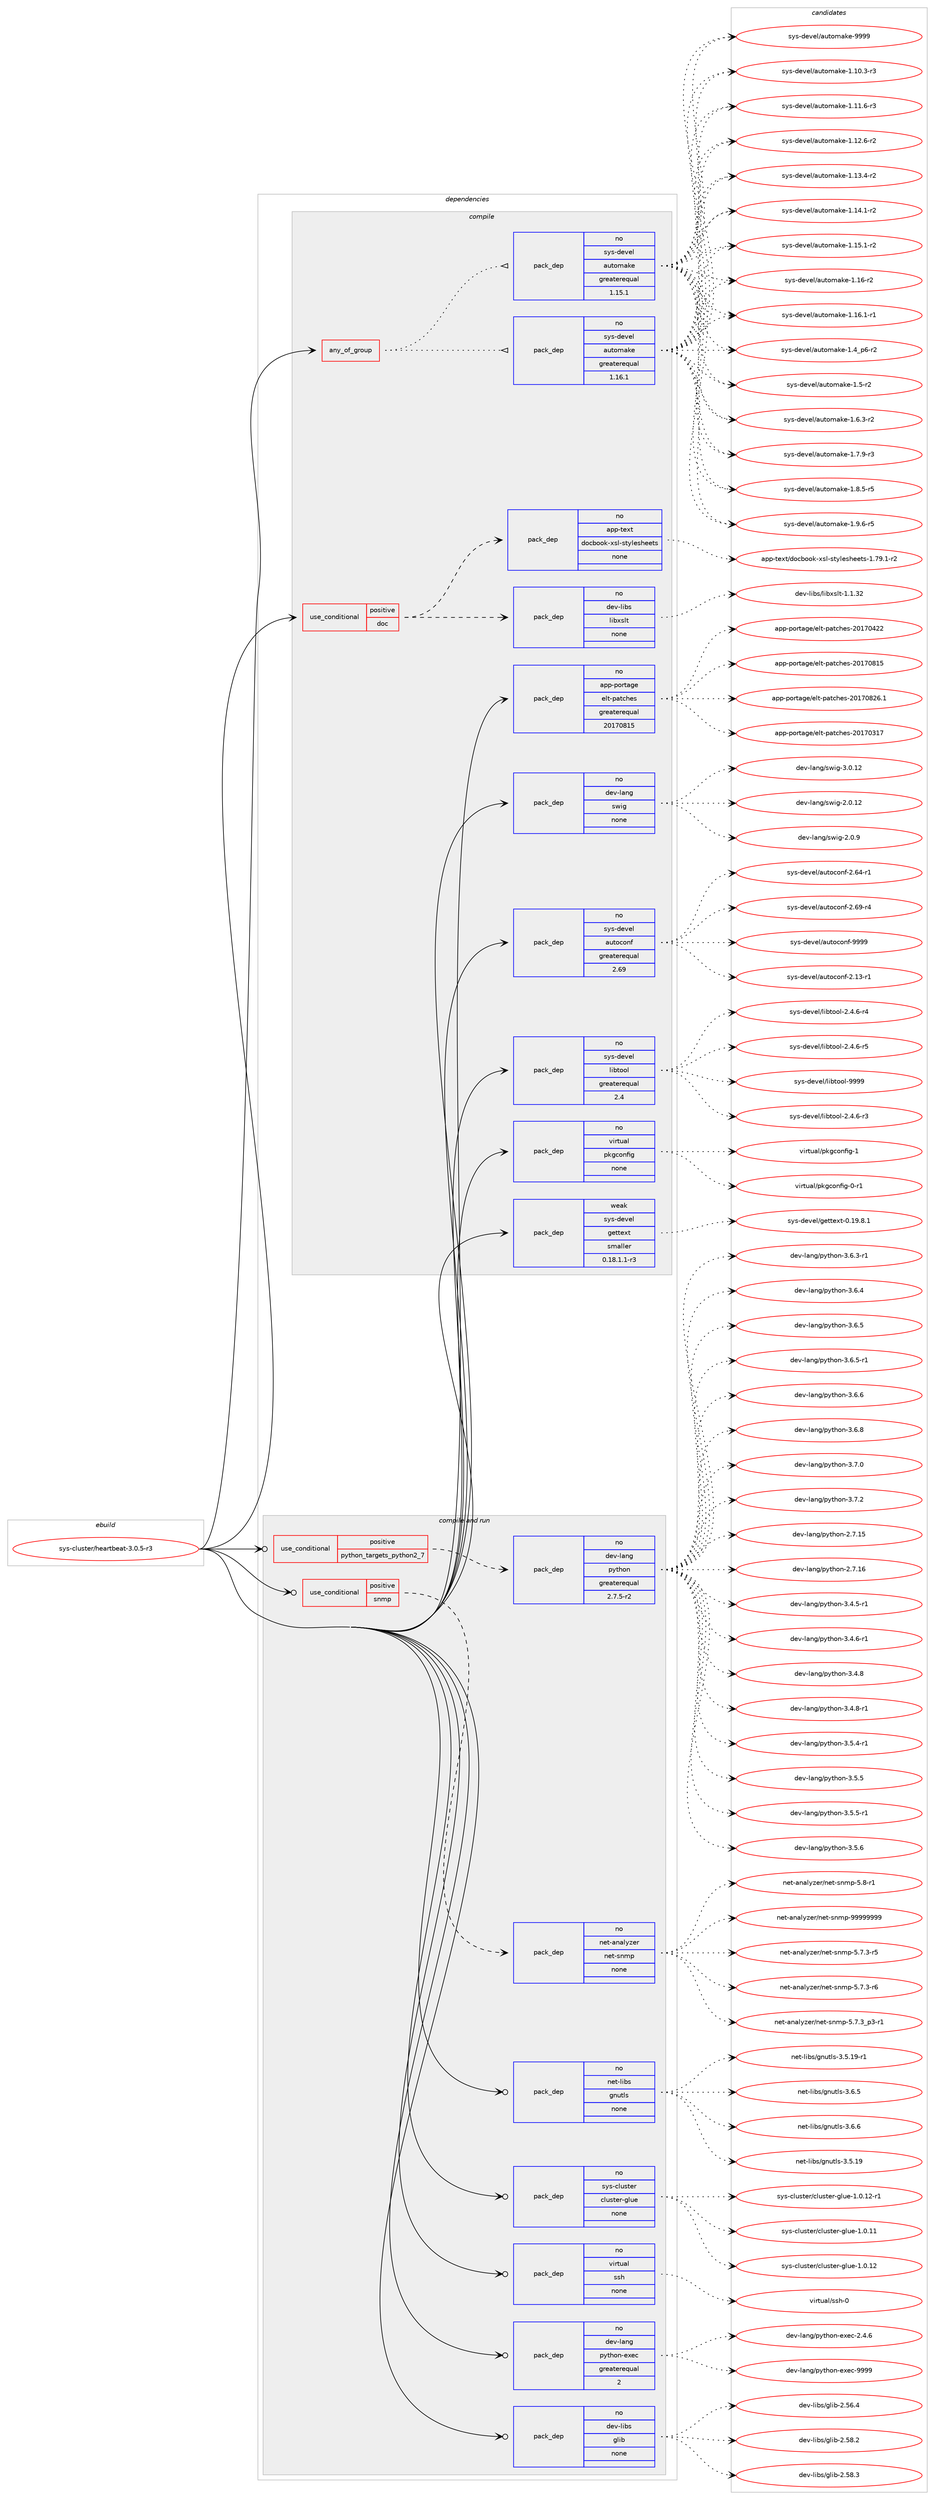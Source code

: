 digraph prolog {

# *************
# Graph options
# *************

newrank=true;
concentrate=true;
compound=true;
graph [rankdir=LR,fontname=Helvetica,fontsize=10,ranksep=1.5];#, ranksep=2.5, nodesep=0.2];
edge  [arrowhead=vee];
node  [fontname=Helvetica,fontsize=10];

# **********
# The ebuild
# **********

subgraph cluster_leftcol {
color=gray;
rank=same;
label=<<i>ebuild</i>>;
id [label="sys-cluster/heartbeat-3.0.5-r3", color=red, width=4, href="../sys-cluster/heartbeat-3.0.5-r3.svg"];
}

# ****************
# The dependencies
# ****************

subgraph cluster_midcol {
color=gray;
label=<<i>dependencies</i>>;
subgraph cluster_compile {
fillcolor="#eeeeee";
style=filled;
label=<<i>compile</i>>;
subgraph any27340 {
dependency1722269 [label=<<TABLE BORDER="0" CELLBORDER="1" CELLSPACING="0" CELLPADDING="4"><TR><TD CELLPADDING="10">any_of_group</TD></TR></TABLE>>, shape=none, color=red];subgraph pack1235342 {
dependency1722270 [label=<<TABLE BORDER="0" CELLBORDER="1" CELLSPACING="0" CELLPADDING="4" WIDTH="220"><TR><TD ROWSPAN="6" CELLPADDING="30">pack_dep</TD></TR><TR><TD WIDTH="110">no</TD></TR><TR><TD>sys-devel</TD></TR><TR><TD>automake</TD></TR><TR><TD>greaterequal</TD></TR><TR><TD>1.16.1</TD></TR></TABLE>>, shape=none, color=blue];
}
dependency1722269:e -> dependency1722270:w [weight=20,style="dotted",arrowhead="oinv"];
subgraph pack1235343 {
dependency1722271 [label=<<TABLE BORDER="0" CELLBORDER="1" CELLSPACING="0" CELLPADDING="4" WIDTH="220"><TR><TD ROWSPAN="6" CELLPADDING="30">pack_dep</TD></TR><TR><TD WIDTH="110">no</TD></TR><TR><TD>sys-devel</TD></TR><TR><TD>automake</TD></TR><TR><TD>greaterequal</TD></TR><TR><TD>1.15.1</TD></TR></TABLE>>, shape=none, color=blue];
}
dependency1722269:e -> dependency1722271:w [weight=20,style="dotted",arrowhead="oinv"];
}
id:e -> dependency1722269:w [weight=20,style="solid",arrowhead="vee"];
subgraph cond458699 {
dependency1722272 [label=<<TABLE BORDER="0" CELLBORDER="1" CELLSPACING="0" CELLPADDING="4"><TR><TD ROWSPAN="3" CELLPADDING="10">use_conditional</TD></TR><TR><TD>positive</TD></TR><TR><TD>doc</TD></TR></TABLE>>, shape=none, color=red];
subgraph pack1235344 {
dependency1722273 [label=<<TABLE BORDER="0" CELLBORDER="1" CELLSPACING="0" CELLPADDING="4" WIDTH="220"><TR><TD ROWSPAN="6" CELLPADDING="30">pack_dep</TD></TR><TR><TD WIDTH="110">no</TD></TR><TR><TD>dev-libs</TD></TR><TR><TD>libxslt</TD></TR><TR><TD>none</TD></TR><TR><TD></TD></TR></TABLE>>, shape=none, color=blue];
}
dependency1722272:e -> dependency1722273:w [weight=20,style="dashed",arrowhead="vee"];
subgraph pack1235345 {
dependency1722274 [label=<<TABLE BORDER="0" CELLBORDER="1" CELLSPACING="0" CELLPADDING="4" WIDTH="220"><TR><TD ROWSPAN="6" CELLPADDING="30">pack_dep</TD></TR><TR><TD WIDTH="110">no</TD></TR><TR><TD>app-text</TD></TR><TR><TD>docbook-xsl-stylesheets</TD></TR><TR><TD>none</TD></TR><TR><TD></TD></TR></TABLE>>, shape=none, color=blue];
}
dependency1722272:e -> dependency1722274:w [weight=20,style="dashed",arrowhead="vee"];
}
id:e -> dependency1722272:w [weight=20,style="solid",arrowhead="vee"];
subgraph pack1235346 {
dependency1722275 [label=<<TABLE BORDER="0" CELLBORDER="1" CELLSPACING="0" CELLPADDING="4" WIDTH="220"><TR><TD ROWSPAN="6" CELLPADDING="30">pack_dep</TD></TR><TR><TD WIDTH="110">no</TD></TR><TR><TD>app-portage</TD></TR><TR><TD>elt-patches</TD></TR><TR><TD>greaterequal</TD></TR><TR><TD>20170815</TD></TR></TABLE>>, shape=none, color=blue];
}
id:e -> dependency1722275:w [weight=20,style="solid",arrowhead="vee"];
subgraph pack1235347 {
dependency1722276 [label=<<TABLE BORDER="0" CELLBORDER="1" CELLSPACING="0" CELLPADDING="4" WIDTH="220"><TR><TD ROWSPAN="6" CELLPADDING="30">pack_dep</TD></TR><TR><TD WIDTH="110">no</TD></TR><TR><TD>dev-lang</TD></TR><TR><TD>swig</TD></TR><TR><TD>none</TD></TR><TR><TD></TD></TR></TABLE>>, shape=none, color=blue];
}
id:e -> dependency1722276:w [weight=20,style="solid",arrowhead="vee"];
subgraph pack1235348 {
dependency1722277 [label=<<TABLE BORDER="0" CELLBORDER="1" CELLSPACING="0" CELLPADDING="4" WIDTH="220"><TR><TD ROWSPAN="6" CELLPADDING="30">pack_dep</TD></TR><TR><TD WIDTH="110">no</TD></TR><TR><TD>sys-devel</TD></TR><TR><TD>autoconf</TD></TR><TR><TD>greaterequal</TD></TR><TR><TD>2.69</TD></TR></TABLE>>, shape=none, color=blue];
}
id:e -> dependency1722277:w [weight=20,style="solid",arrowhead="vee"];
subgraph pack1235349 {
dependency1722278 [label=<<TABLE BORDER="0" CELLBORDER="1" CELLSPACING="0" CELLPADDING="4" WIDTH="220"><TR><TD ROWSPAN="6" CELLPADDING="30">pack_dep</TD></TR><TR><TD WIDTH="110">no</TD></TR><TR><TD>sys-devel</TD></TR><TR><TD>libtool</TD></TR><TR><TD>greaterequal</TD></TR><TR><TD>2.4</TD></TR></TABLE>>, shape=none, color=blue];
}
id:e -> dependency1722278:w [weight=20,style="solid",arrowhead="vee"];
subgraph pack1235350 {
dependency1722279 [label=<<TABLE BORDER="0" CELLBORDER="1" CELLSPACING="0" CELLPADDING="4" WIDTH="220"><TR><TD ROWSPAN="6" CELLPADDING="30">pack_dep</TD></TR><TR><TD WIDTH="110">no</TD></TR><TR><TD>virtual</TD></TR><TR><TD>pkgconfig</TD></TR><TR><TD>none</TD></TR><TR><TD></TD></TR></TABLE>>, shape=none, color=blue];
}
id:e -> dependency1722279:w [weight=20,style="solid",arrowhead="vee"];
subgraph pack1235351 {
dependency1722280 [label=<<TABLE BORDER="0" CELLBORDER="1" CELLSPACING="0" CELLPADDING="4" WIDTH="220"><TR><TD ROWSPAN="6" CELLPADDING="30">pack_dep</TD></TR><TR><TD WIDTH="110">weak</TD></TR><TR><TD>sys-devel</TD></TR><TR><TD>gettext</TD></TR><TR><TD>smaller</TD></TR><TR><TD>0.18.1.1-r3</TD></TR></TABLE>>, shape=none, color=blue];
}
id:e -> dependency1722280:w [weight=20,style="solid",arrowhead="vee"];
}
subgraph cluster_compileandrun {
fillcolor="#eeeeee";
style=filled;
label=<<i>compile and run</i>>;
subgraph cond458700 {
dependency1722281 [label=<<TABLE BORDER="0" CELLBORDER="1" CELLSPACING="0" CELLPADDING="4"><TR><TD ROWSPAN="3" CELLPADDING="10">use_conditional</TD></TR><TR><TD>positive</TD></TR><TR><TD>python_targets_python2_7</TD></TR></TABLE>>, shape=none, color=red];
subgraph pack1235352 {
dependency1722282 [label=<<TABLE BORDER="0" CELLBORDER="1" CELLSPACING="0" CELLPADDING="4" WIDTH="220"><TR><TD ROWSPAN="6" CELLPADDING="30">pack_dep</TD></TR><TR><TD WIDTH="110">no</TD></TR><TR><TD>dev-lang</TD></TR><TR><TD>python</TD></TR><TR><TD>greaterequal</TD></TR><TR><TD>2.7.5-r2</TD></TR></TABLE>>, shape=none, color=blue];
}
dependency1722281:e -> dependency1722282:w [weight=20,style="dashed",arrowhead="vee"];
}
id:e -> dependency1722281:w [weight=20,style="solid",arrowhead="odotvee"];
subgraph cond458701 {
dependency1722283 [label=<<TABLE BORDER="0" CELLBORDER="1" CELLSPACING="0" CELLPADDING="4"><TR><TD ROWSPAN="3" CELLPADDING="10">use_conditional</TD></TR><TR><TD>positive</TD></TR><TR><TD>snmp</TD></TR></TABLE>>, shape=none, color=red];
subgraph pack1235353 {
dependency1722284 [label=<<TABLE BORDER="0" CELLBORDER="1" CELLSPACING="0" CELLPADDING="4" WIDTH="220"><TR><TD ROWSPAN="6" CELLPADDING="30">pack_dep</TD></TR><TR><TD WIDTH="110">no</TD></TR><TR><TD>net-analyzer</TD></TR><TR><TD>net-snmp</TD></TR><TR><TD>none</TD></TR><TR><TD></TD></TR></TABLE>>, shape=none, color=blue];
}
dependency1722283:e -> dependency1722284:w [weight=20,style="dashed",arrowhead="vee"];
}
id:e -> dependency1722283:w [weight=20,style="solid",arrowhead="odotvee"];
subgraph pack1235354 {
dependency1722285 [label=<<TABLE BORDER="0" CELLBORDER="1" CELLSPACING="0" CELLPADDING="4" WIDTH="220"><TR><TD ROWSPAN="6" CELLPADDING="30">pack_dep</TD></TR><TR><TD WIDTH="110">no</TD></TR><TR><TD>dev-lang</TD></TR><TR><TD>python-exec</TD></TR><TR><TD>greaterequal</TD></TR><TR><TD>2</TD></TR></TABLE>>, shape=none, color=blue];
}
id:e -> dependency1722285:w [weight=20,style="solid",arrowhead="odotvee"];
subgraph pack1235355 {
dependency1722286 [label=<<TABLE BORDER="0" CELLBORDER="1" CELLSPACING="0" CELLPADDING="4" WIDTH="220"><TR><TD ROWSPAN="6" CELLPADDING="30">pack_dep</TD></TR><TR><TD WIDTH="110">no</TD></TR><TR><TD>dev-libs</TD></TR><TR><TD>glib</TD></TR><TR><TD>none</TD></TR><TR><TD></TD></TR></TABLE>>, shape=none, color=blue];
}
id:e -> dependency1722286:w [weight=20,style="solid",arrowhead="odotvee"];
subgraph pack1235356 {
dependency1722287 [label=<<TABLE BORDER="0" CELLBORDER="1" CELLSPACING="0" CELLPADDING="4" WIDTH="220"><TR><TD ROWSPAN="6" CELLPADDING="30">pack_dep</TD></TR><TR><TD WIDTH="110">no</TD></TR><TR><TD>net-libs</TD></TR><TR><TD>gnutls</TD></TR><TR><TD>none</TD></TR><TR><TD></TD></TR></TABLE>>, shape=none, color=blue];
}
id:e -> dependency1722287:w [weight=20,style="solid",arrowhead="odotvee"];
subgraph pack1235357 {
dependency1722288 [label=<<TABLE BORDER="0" CELLBORDER="1" CELLSPACING="0" CELLPADDING="4" WIDTH="220"><TR><TD ROWSPAN="6" CELLPADDING="30">pack_dep</TD></TR><TR><TD WIDTH="110">no</TD></TR><TR><TD>sys-cluster</TD></TR><TR><TD>cluster-glue</TD></TR><TR><TD>none</TD></TR><TR><TD></TD></TR></TABLE>>, shape=none, color=blue];
}
id:e -> dependency1722288:w [weight=20,style="solid",arrowhead="odotvee"];
subgraph pack1235358 {
dependency1722289 [label=<<TABLE BORDER="0" CELLBORDER="1" CELLSPACING="0" CELLPADDING="4" WIDTH="220"><TR><TD ROWSPAN="6" CELLPADDING="30">pack_dep</TD></TR><TR><TD WIDTH="110">no</TD></TR><TR><TD>virtual</TD></TR><TR><TD>ssh</TD></TR><TR><TD>none</TD></TR><TR><TD></TD></TR></TABLE>>, shape=none, color=blue];
}
id:e -> dependency1722289:w [weight=20,style="solid",arrowhead="odotvee"];
}
subgraph cluster_run {
fillcolor="#eeeeee";
style=filled;
label=<<i>run</i>>;
}
}

# **************
# The candidates
# **************

subgraph cluster_choices {
rank=same;
color=gray;
label=<<i>candidates</i>>;

subgraph choice1235342 {
color=black;
nodesep=1;
choice11512111545100101118101108479711711611110997107101454946494846514511451 [label="sys-devel/automake-1.10.3-r3", color=red, width=4,href="../sys-devel/automake-1.10.3-r3.svg"];
choice11512111545100101118101108479711711611110997107101454946494946544511451 [label="sys-devel/automake-1.11.6-r3", color=red, width=4,href="../sys-devel/automake-1.11.6-r3.svg"];
choice11512111545100101118101108479711711611110997107101454946495046544511450 [label="sys-devel/automake-1.12.6-r2", color=red, width=4,href="../sys-devel/automake-1.12.6-r2.svg"];
choice11512111545100101118101108479711711611110997107101454946495146524511450 [label="sys-devel/automake-1.13.4-r2", color=red, width=4,href="../sys-devel/automake-1.13.4-r2.svg"];
choice11512111545100101118101108479711711611110997107101454946495246494511450 [label="sys-devel/automake-1.14.1-r2", color=red, width=4,href="../sys-devel/automake-1.14.1-r2.svg"];
choice11512111545100101118101108479711711611110997107101454946495346494511450 [label="sys-devel/automake-1.15.1-r2", color=red, width=4,href="../sys-devel/automake-1.15.1-r2.svg"];
choice1151211154510010111810110847971171161111099710710145494649544511450 [label="sys-devel/automake-1.16-r2", color=red, width=4,href="../sys-devel/automake-1.16-r2.svg"];
choice11512111545100101118101108479711711611110997107101454946495446494511449 [label="sys-devel/automake-1.16.1-r1", color=red, width=4,href="../sys-devel/automake-1.16.1-r1.svg"];
choice115121115451001011181011084797117116111109971071014549465295112544511450 [label="sys-devel/automake-1.4_p6-r2", color=red, width=4,href="../sys-devel/automake-1.4_p6-r2.svg"];
choice11512111545100101118101108479711711611110997107101454946534511450 [label="sys-devel/automake-1.5-r2", color=red, width=4,href="../sys-devel/automake-1.5-r2.svg"];
choice115121115451001011181011084797117116111109971071014549465446514511450 [label="sys-devel/automake-1.6.3-r2", color=red, width=4,href="../sys-devel/automake-1.6.3-r2.svg"];
choice115121115451001011181011084797117116111109971071014549465546574511451 [label="sys-devel/automake-1.7.9-r3", color=red, width=4,href="../sys-devel/automake-1.7.9-r3.svg"];
choice115121115451001011181011084797117116111109971071014549465646534511453 [label="sys-devel/automake-1.8.5-r5", color=red, width=4,href="../sys-devel/automake-1.8.5-r5.svg"];
choice115121115451001011181011084797117116111109971071014549465746544511453 [label="sys-devel/automake-1.9.6-r5", color=red, width=4,href="../sys-devel/automake-1.9.6-r5.svg"];
choice115121115451001011181011084797117116111109971071014557575757 [label="sys-devel/automake-9999", color=red, width=4,href="../sys-devel/automake-9999.svg"];
dependency1722270:e -> choice11512111545100101118101108479711711611110997107101454946494846514511451:w [style=dotted,weight="100"];
dependency1722270:e -> choice11512111545100101118101108479711711611110997107101454946494946544511451:w [style=dotted,weight="100"];
dependency1722270:e -> choice11512111545100101118101108479711711611110997107101454946495046544511450:w [style=dotted,weight="100"];
dependency1722270:e -> choice11512111545100101118101108479711711611110997107101454946495146524511450:w [style=dotted,weight="100"];
dependency1722270:e -> choice11512111545100101118101108479711711611110997107101454946495246494511450:w [style=dotted,weight="100"];
dependency1722270:e -> choice11512111545100101118101108479711711611110997107101454946495346494511450:w [style=dotted,weight="100"];
dependency1722270:e -> choice1151211154510010111810110847971171161111099710710145494649544511450:w [style=dotted,weight="100"];
dependency1722270:e -> choice11512111545100101118101108479711711611110997107101454946495446494511449:w [style=dotted,weight="100"];
dependency1722270:e -> choice115121115451001011181011084797117116111109971071014549465295112544511450:w [style=dotted,weight="100"];
dependency1722270:e -> choice11512111545100101118101108479711711611110997107101454946534511450:w [style=dotted,weight="100"];
dependency1722270:e -> choice115121115451001011181011084797117116111109971071014549465446514511450:w [style=dotted,weight="100"];
dependency1722270:e -> choice115121115451001011181011084797117116111109971071014549465546574511451:w [style=dotted,weight="100"];
dependency1722270:e -> choice115121115451001011181011084797117116111109971071014549465646534511453:w [style=dotted,weight="100"];
dependency1722270:e -> choice115121115451001011181011084797117116111109971071014549465746544511453:w [style=dotted,weight="100"];
dependency1722270:e -> choice115121115451001011181011084797117116111109971071014557575757:w [style=dotted,weight="100"];
}
subgraph choice1235343 {
color=black;
nodesep=1;
choice11512111545100101118101108479711711611110997107101454946494846514511451 [label="sys-devel/automake-1.10.3-r3", color=red, width=4,href="../sys-devel/automake-1.10.3-r3.svg"];
choice11512111545100101118101108479711711611110997107101454946494946544511451 [label="sys-devel/automake-1.11.6-r3", color=red, width=4,href="../sys-devel/automake-1.11.6-r3.svg"];
choice11512111545100101118101108479711711611110997107101454946495046544511450 [label="sys-devel/automake-1.12.6-r2", color=red, width=4,href="../sys-devel/automake-1.12.6-r2.svg"];
choice11512111545100101118101108479711711611110997107101454946495146524511450 [label="sys-devel/automake-1.13.4-r2", color=red, width=4,href="../sys-devel/automake-1.13.4-r2.svg"];
choice11512111545100101118101108479711711611110997107101454946495246494511450 [label="sys-devel/automake-1.14.1-r2", color=red, width=4,href="../sys-devel/automake-1.14.1-r2.svg"];
choice11512111545100101118101108479711711611110997107101454946495346494511450 [label="sys-devel/automake-1.15.1-r2", color=red, width=4,href="../sys-devel/automake-1.15.1-r2.svg"];
choice1151211154510010111810110847971171161111099710710145494649544511450 [label="sys-devel/automake-1.16-r2", color=red, width=4,href="../sys-devel/automake-1.16-r2.svg"];
choice11512111545100101118101108479711711611110997107101454946495446494511449 [label="sys-devel/automake-1.16.1-r1", color=red, width=4,href="../sys-devel/automake-1.16.1-r1.svg"];
choice115121115451001011181011084797117116111109971071014549465295112544511450 [label="sys-devel/automake-1.4_p6-r2", color=red, width=4,href="../sys-devel/automake-1.4_p6-r2.svg"];
choice11512111545100101118101108479711711611110997107101454946534511450 [label="sys-devel/automake-1.5-r2", color=red, width=4,href="../sys-devel/automake-1.5-r2.svg"];
choice115121115451001011181011084797117116111109971071014549465446514511450 [label="sys-devel/automake-1.6.3-r2", color=red, width=4,href="../sys-devel/automake-1.6.3-r2.svg"];
choice115121115451001011181011084797117116111109971071014549465546574511451 [label="sys-devel/automake-1.7.9-r3", color=red, width=4,href="../sys-devel/automake-1.7.9-r3.svg"];
choice115121115451001011181011084797117116111109971071014549465646534511453 [label="sys-devel/automake-1.8.5-r5", color=red, width=4,href="../sys-devel/automake-1.8.5-r5.svg"];
choice115121115451001011181011084797117116111109971071014549465746544511453 [label="sys-devel/automake-1.9.6-r5", color=red, width=4,href="../sys-devel/automake-1.9.6-r5.svg"];
choice115121115451001011181011084797117116111109971071014557575757 [label="sys-devel/automake-9999", color=red, width=4,href="../sys-devel/automake-9999.svg"];
dependency1722271:e -> choice11512111545100101118101108479711711611110997107101454946494846514511451:w [style=dotted,weight="100"];
dependency1722271:e -> choice11512111545100101118101108479711711611110997107101454946494946544511451:w [style=dotted,weight="100"];
dependency1722271:e -> choice11512111545100101118101108479711711611110997107101454946495046544511450:w [style=dotted,weight="100"];
dependency1722271:e -> choice11512111545100101118101108479711711611110997107101454946495146524511450:w [style=dotted,weight="100"];
dependency1722271:e -> choice11512111545100101118101108479711711611110997107101454946495246494511450:w [style=dotted,weight="100"];
dependency1722271:e -> choice11512111545100101118101108479711711611110997107101454946495346494511450:w [style=dotted,weight="100"];
dependency1722271:e -> choice1151211154510010111810110847971171161111099710710145494649544511450:w [style=dotted,weight="100"];
dependency1722271:e -> choice11512111545100101118101108479711711611110997107101454946495446494511449:w [style=dotted,weight="100"];
dependency1722271:e -> choice115121115451001011181011084797117116111109971071014549465295112544511450:w [style=dotted,weight="100"];
dependency1722271:e -> choice11512111545100101118101108479711711611110997107101454946534511450:w [style=dotted,weight="100"];
dependency1722271:e -> choice115121115451001011181011084797117116111109971071014549465446514511450:w [style=dotted,weight="100"];
dependency1722271:e -> choice115121115451001011181011084797117116111109971071014549465546574511451:w [style=dotted,weight="100"];
dependency1722271:e -> choice115121115451001011181011084797117116111109971071014549465646534511453:w [style=dotted,weight="100"];
dependency1722271:e -> choice115121115451001011181011084797117116111109971071014549465746544511453:w [style=dotted,weight="100"];
dependency1722271:e -> choice115121115451001011181011084797117116111109971071014557575757:w [style=dotted,weight="100"];
}
subgraph choice1235344 {
color=black;
nodesep=1;
choice1001011184510810598115471081059812011510811645494649465150 [label="dev-libs/libxslt-1.1.32", color=red, width=4,href="../dev-libs/libxslt-1.1.32.svg"];
dependency1722273:e -> choice1001011184510810598115471081059812011510811645494649465150:w [style=dotted,weight="100"];
}
subgraph choice1235345 {
color=black;
nodesep=1;
choice97112112451161011201164710011199981111111074512011510845115116121108101115104101101116115454946555746494511450 [label="app-text/docbook-xsl-stylesheets-1.79.1-r2", color=red, width=4,href="../app-text/docbook-xsl-stylesheets-1.79.1-r2.svg"];
dependency1722274:e -> choice97112112451161011201164710011199981111111074512011510845115116121108101115104101101116115454946555746494511450:w [style=dotted,weight="100"];
}
subgraph choice1235346 {
color=black;
nodesep=1;
choice97112112451121111141169710310147101108116451129711699104101115455048495548514955 [label="app-portage/elt-patches-20170317", color=red, width=4,href="../app-portage/elt-patches-20170317.svg"];
choice97112112451121111141169710310147101108116451129711699104101115455048495548525050 [label="app-portage/elt-patches-20170422", color=red, width=4,href="../app-portage/elt-patches-20170422.svg"];
choice97112112451121111141169710310147101108116451129711699104101115455048495548564953 [label="app-portage/elt-patches-20170815", color=red, width=4,href="../app-portage/elt-patches-20170815.svg"];
choice971121124511211111411697103101471011081164511297116991041011154550484955485650544649 [label="app-portage/elt-patches-20170826.1", color=red, width=4,href="../app-portage/elt-patches-20170826.1.svg"];
dependency1722275:e -> choice97112112451121111141169710310147101108116451129711699104101115455048495548514955:w [style=dotted,weight="100"];
dependency1722275:e -> choice97112112451121111141169710310147101108116451129711699104101115455048495548525050:w [style=dotted,weight="100"];
dependency1722275:e -> choice97112112451121111141169710310147101108116451129711699104101115455048495548564953:w [style=dotted,weight="100"];
dependency1722275:e -> choice971121124511211111411697103101471011081164511297116991041011154550484955485650544649:w [style=dotted,weight="100"];
}
subgraph choice1235347 {
color=black;
nodesep=1;
choice10010111845108971101034711511910510345504648464950 [label="dev-lang/swig-2.0.12", color=red, width=4,href="../dev-lang/swig-2.0.12.svg"];
choice100101118451089711010347115119105103455046484657 [label="dev-lang/swig-2.0.9", color=red, width=4,href="../dev-lang/swig-2.0.9.svg"];
choice10010111845108971101034711511910510345514648464950 [label="dev-lang/swig-3.0.12", color=red, width=4,href="../dev-lang/swig-3.0.12.svg"];
dependency1722276:e -> choice10010111845108971101034711511910510345504648464950:w [style=dotted,weight="100"];
dependency1722276:e -> choice100101118451089711010347115119105103455046484657:w [style=dotted,weight="100"];
dependency1722276:e -> choice10010111845108971101034711511910510345514648464950:w [style=dotted,weight="100"];
}
subgraph choice1235348 {
color=black;
nodesep=1;
choice1151211154510010111810110847971171161119911111010245504649514511449 [label="sys-devel/autoconf-2.13-r1", color=red, width=4,href="../sys-devel/autoconf-2.13-r1.svg"];
choice1151211154510010111810110847971171161119911111010245504654524511449 [label="sys-devel/autoconf-2.64-r1", color=red, width=4,href="../sys-devel/autoconf-2.64-r1.svg"];
choice1151211154510010111810110847971171161119911111010245504654574511452 [label="sys-devel/autoconf-2.69-r4", color=red, width=4,href="../sys-devel/autoconf-2.69-r4.svg"];
choice115121115451001011181011084797117116111991111101024557575757 [label="sys-devel/autoconf-9999", color=red, width=4,href="../sys-devel/autoconf-9999.svg"];
dependency1722277:e -> choice1151211154510010111810110847971171161119911111010245504649514511449:w [style=dotted,weight="100"];
dependency1722277:e -> choice1151211154510010111810110847971171161119911111010245504654524511449:w [style=dotted,weight="100"];
dependency1722277:e -> choice1151211154510010111810110847971171161119911111010245504654574511452:w [style=dotted,weight="100"];
dependency1722277:e -> choice115121115451001011181011084797117116111991111101024557575757:w [style=dotted,weight="100"];
}
subgraph choice1235349 {
color=black;
nodesep=1;
choice1151211154510010111810110847108105981161111111084550465246544511451 [label="sys-devel/libtool-2.4.6-r3", color=red, width=4,href="../sys-devel/libtool-2.4.6-r3.svg"];
choice1151211154510010111810110847108105981161111111084550465246544511452 [label="sys-devel/libtool-2.4.6-r4", color=red, width=4,href="../sys-devel/libtool-2.4.6-r4.svg"];
choice1151211154510010111810110847108105981161111111084550465246544511453 [label="sys-devel/libtool-2.4.6-r5", color=red, width=4,href="../sys-devel/libtool-2.4.6-r5.svg"];
choice1151211154510010111810110847108105981161111111084557575757 [label="sys-devel/libtool-9999", color=red, width=4,href="../sys-devel/libtool-9999.svg"];
dependency1722278:e -> choice1151211154510010111810110847108105981161111111084550465246544511451:w [style=dotted,weight="100"];
dependency1722278:e -> choice1151211154510010111810110847108105981161111111084550465246544511452:w [style=dotted,weight="100"];
dependency1722278:e -> choice1151211154510010111810110847108105981161111111084550465246544511453:w [style=dotted,weight="100"];
dependency1722278:e -> choice1151211154510010111810110847108105981161111111084557575757:w [style=dotted,weight="100"];
}
subgraph choice1235350 {
color=black;
nodesep=1;
choice11810511411611797108471121071039911111010210510345484511449 [label="virtual/pkgconfig-0-r1", color=red, width=4,href="../virtual/pkgconfig-0-r1.svg"];
choice1181051141161179710847112107103991111101021051034549 [label="virtual/pkgconfig-1", color=red, width=4,href="../virtual/pkgconfig-1.svg"];
dependency1722279:e -> choice11810511411611797108471121071039911111010210510345484511449:w [style=dotted,weight="100"];
dependency1722279:e -> choice1181051141161179710847112107103991111101021051034549:w [style=dotted,weight="100"];
}
subgraph choice1235351 {
color=black;
nodesep=1;
choice1151211154510010111810110847103101116116101120116454846495746564649 [label="sys-devel/gettext-0.19.8.1", color=red, width=4,href="../sys-devel/gettext-0.19.8.1.svg"];
dependency1722280:e -> choice1151211154510010111810110847103101116116101120116454846495746564649:w [style=dotted,weight="100"];
}
subgraph choice1235352 {
color=black;
nodesep=1;
choice10010111845108971101034711212111610411111045504655464953 [label="dev-lang/python-2.7.15", color=red, width=4,href="../dev-lang/python-2.7.15.svg"];
choice10010111845108971101034711212111610411111045504655464954 [label="dev-lang/python-2.7.16", color=red, width=4,href="../dev-lang/python-2.7.16.svg"];
choice1001011184510897110103471121211161041111104551465246534511449 [label="dev-lang/python-3.4.5-r1", color=red, width=4,href="../dev-lang/python-3.4.5-r1.svg"];
choice1001011184510897110103471121211161041111104551465246544511449 [label="dev-lang/python-3.4.6-r1", color=red, width=4,href="../dev-lang/python-3.4.6-r1.svg"];
choice100101118451089711010347112121116104111110455146524656 [label="dev-lang/python-3.4.8", color=red, width=4,href="../dev-lang/python-3.4.8.svg"];
choice1001011184510897110103471121211161041111104551465246564511449 [label="dev-lang/python-3.4.8-r1", color=red, width=4,href="../dev-lang/python-3.4.8-r1.svg"];
choice1001011184510897110103471121211161041111104551465346524511449 [label="dev-lang/python-3.5.4-r1", color=red, width=4,href="../dev-lang/python-3.5.4-r1.svg"];
choice100101118451089711010347112121116104111110455146534653 [label="dev-lang/python-3.5.5", color=red, width=4,href="../dev-lang/python-3.5.5.svg"];
choice1001011184510897110103471121211161041111104551465346534511449 [label="dev-lang/python-3.5.5-r1", color=red, width=4,href="../dev-lang/python-3.5.5-r1.svg"];
choice100101118451089711010347112121116104111110455146534654 [label="dev-lang/python-3.5.6", color=red, width=4,href="../dev-lang/python-3.5.6.svg"];
choice1001011184510897110103471121211161041111104551465446514511449 [label="dev-lang/python-3.6.3-r1", color=red, width=4,href="../dev-lang/python-3.6.3-r1.svg"];
choice100101118451089711010347112121116104111110455146544652 [label="dev-lang/python-3.6.4", color=red, width=4,href="../dev-lang/python-3.6.4.svg"];
choice100101118451089711010347112121116104111110455146544653 [label="dev-lang/python-3.6.5", color=red, width=4,href="../dev-lang/python-3.6.5.svg"];
choice1001011184510897110103471121211161041111104551465446534511449 [label="dev-lang/python-3.6.5-r1", color=red, width=4,href="../dev-lang/python-3.6.5-r1.svg"];
choice100101118451089711010347112121116104111110455146544654 [label="dev-lang/python-3.6.6", color=red, width=4,href="../dev-lang/python-3.6.6.svg"];
choice100101118451089711010347112121116104111110455146544656 [label="dev-lang/python-3.6.8", color=red, width=4,href="../dev-lang/python-3.6.8.svg"];
choice100101118451089711010347112121116104111110455146554648 [label="dev-lang/python-3.7.0", color=red, width=4,href="../dev-lang/python-3.7.0.svg"];
choice100101118451089711010347112121116104111110455146554650 [label="dev-lang/python-3.7.2", color=red, width=4,href="../dev-lang/python-3.7.2.svg"];
dependency1722282:e -> choice10010111845108971101034711212111610411111045504655464953:w [style=dotted,weight="100"];
dependency1722282:e -> choice10010111845108971101034711212111610411111045504655464954:w [style=dotted,weight="100"];
dependency1722282:e -> choice1001011184510897110103471121211161041111104551465246534511449:w [style=dotted,weight="100"];
dependency1722282:e -> choice1001011184510897110103471121211161041111104551465246544511449:w [style=dotted,weight="100"];
dependency1722282:e -> choice100101118451089711010347112121116104111110455146524656:w [style=dotted,weight="100"];
dependency1722282:e -> choice1001011184510897110103471121211161041111104551465246564511449:w [style=dotted,weight="100"];
dependency1722282:e -> choice1001011184510897110103471121211161041111104551465346524511449:w [style=dotted,weight="100"];
dependency1722282:e -> choice100101118451089711010347112121116104111110455146534653:w [style=dotted,weight="100"];
dependency1722282:e -> choice1001011184510897110103471121211161041111104551465346534511449:w [style=dotted,weight="100"];
dependency1722282:e -> choice100101118451089711010347112121116104111110455146534654:w [style=dotted,weight="100"];
dependency1722282:e -> choice1001011184510897110103471121211161041111104551465446514511449:w [style=dotted,weight="100"];
dependency1722282:e -> choice100101118451089711010347112121116104111110455146544652:w [style=dotted,weight="100"];
dependency1722282:e -> choice100101118451089711010347112121116104111110455146544653:w [style=dotted,weight="100"];
dependency1722282:e -> choice1001011184510897110103471121211161041111104551465446534511449:w [style=dotted,weight="100"];
dependency1722282:e -> choice100101118451089711010347112121116104111110455146544654:w [style=dotted,weight="100"];
dependency1722282:e -> choice100101118451089711010347112121116104111110455146544656:w [style=dotted,weight="100"];
dependency1722282:e -> choice100101118451089711010347112121116104111110455146554648:w [style=dotted,weight="100"];
dependency1722282:e -> choice100101118451089711010347112121116104111110455146554650:w [style=dotted,weight="100"];
}
subgraph choice1235353 {
color=black;
nodesep=1;
choice11010111645971109710812112210111447110101116451151101091124553465546514511453 [label="net-analyzer/net-snmp-5.7.3-r5", color=red, width=4,href="../net-analyzer/net-snmp-5.7.3-r5.svg"];
choice11010111645971109710812112210111447110101116451151101091124553465546514511454 [label="net-analyzer/net-snmp-5.7.3-r6", color=red, width=4,href="../net-analyzer/net-snmp-5.7.3-r6.svg"];
choice110101116459711097108121122101114471101011164511511010911245534655465195112514511449 [label="net-analyzer/net-snmp-5.7.3_p3-r1", color=red, width=4,href="../net-analyzer/net-snmp-5.7.3_p3-r1.svg"];
choice1101011164597110971081211221011144711010111645115110109112455346564511449 [label="net-analyzer/net-snmp-5.8-r1", color=red, width=4,href="../net-analyzer/net-snmp-5.8-r1.svg"];
choice1101011164597110971081211221011144711010111645115110109112455757575757575757 [label="net-analyzer/net-snmp-99999999", color=red, width=4,href="../net-analyzer/net-snmp-99999999.svg"];
dependency1722284:e -> choice11010111645971109710812112210111447110101116451151101091124553465546514511453:w [style=dotted,weight="100"];
dependency1722284:e -> choice11010111645971109710812112210111447110101116451151101091124553465546514511454:w [style=dotted,weight="100"];
dependency1722284:e -> choice110101116459711097108121122101114471101011164511511010911245534655465195112514511449:w [style=dotted,weight="100"];
dependency1722284:e -> choice1101011164597110971081211221011144711010111645115110109112455346564511449:w [style=dotted,weight="100"];
dependency1722284:e -> choice1101011164597110971081211221011144711010111645115110109112455757575757575757:w [style=dotted,weight="100"];
}
subgraph choice1235354 {
color=black;
nodesep=1;
choice1001011184510897110103471121211161041111104510112010199455046524654 [label="dev-lang/python-exec-2.4.6", color=red, width=4,href="../dev-lang/python-exec-2.4.6.svg"];
choice10010111845108971101034711212111610411111045101120101994557575757 [label="dev-lang/python-exec-9999", color=red, width=4,href="../dev-lang/python-exec-9999.svg"];
dependency1722285:e -> choice1001011184510897110103471121211161041111104510112010199455046524654:w [style=dotted,weight="100"];
dependency1722285:e -> choice10010111845108971101034711212111610411111045101120101994557575757:w [style=dotted,weight="100"];
}
subgraph choice1235355 {
color=black;
nodesep=1;
choice1001011184510810598115471031081059845504653544652 [label="dev-libs/glib-2.56.4", color=red, width=4,href="../dev-libs/glib-2.56.4.svg"];
choice1001011184510810598115471031081059845504653564650 [label="dev-libs/glib-2.58.2", color=red, width=4,href="../dev-libs/glib-2.58.2.svg"];
choice1001011184510810598115471031081059845504653564651 [label="dev-libs/glib-2.58.3", color=red, width=4,href="../dev-libs/glib-2.58.3.svg"];
dependency1722286:e -> choice1001011184510810598115471031081059845504653544652:w [style=dotted,weight="100"];
dependency1722286:e -> choice1001011184510810598115471031081059845504653564650:w [style=dotted,weight="100"];
dependency1722286:e -> choice1001011184510810598115471031081059845504653564651:w [style=dotted,weight="100"];
}
subgraph choice1235356 {
color=black;
nodesep=1;
choice11010111645108105981154710311011711610811545514653464957 [label="net-libs/gnutls-3.5.19", color=red, width=4,href="../net-libs/gnutls-3.5.19.svg"];
choice110101116451081059811547103110117116108115455146534649574511449 [label="net-libs/gnutls-3.5.19-r1", color=red, width=4,href="../net-libs/gnutls-3.5.19-r1.svg"];
choice110101116451081059811547103110117116108115455146544653 [label="net-libs/gnutls-3.6.5", color=red, width=4,href="../net-libs/gnutls-3.6.5.svg"];
choice110101116451081059811547103110117116108115455146544654 [label="net-libs/gnutls-3.6.6", color=red, width=4,href="../net-libs/gnutls-3.6.6.svg"];
dependency1722287:e -> choice11010111645108105981154710311011711610811545514653464957:w [style=dotted,weight="100"];
dependency1722287:e -> choice110101116451081059811547103110117116108115455146534649574511449:w [style=dotted,weight="100"];
dependency1722287:e -> choice110101116451081059811547103110117116108115455146544653:w [style=dotted,weight="100"];
dependency1722287:e -> choice110101116451081059811547103110117116108115455146544654:w [style=dotted,weight="100"];
}
subgraph choice1235357 {
color=black;
nodesep=1;
choice115121115459910811711511610111447991081171151161011144510310811710145494648464949 [label="sys-cluster/cluster-glue-1.0.11", color=red, width=4,href="../sys-cluster/cluster-glue-1.0.11.svg"];
choice115121115459910811711511610111447991081171151161011144510310811710145494648464950 [label="sys-cluster/cluster-glue-1.0.12", color=red, width=4,href="../sys-cluster/cluster-glue-1.0.12.svg"];
choice1151211154599108117115116101114479910811711511610111445103108117101454946484649504511449 [label="sys-cluster/cluster-glue-1.0.12-r1", color=red, width=4,href="../sys-cluster/cluster-glue-1.0.12-r1.svg"];
dependency1722288:e -> choice115121115459910811711511610111447991081171151161011144510310811710145494648464949:w [style=dotted,weight="100"];
dependency1722288:e -> choice115121115459910811711511610111447991081171151161011144510310811710145494648464950:w [style=dotted,weight="100"];
dependency1722288:e -> choice1151211154599108117115116101114479910811711511610111445103108117101454946484649504511449:w [style=dotted,weight="100"];
}
subgraph choice1235358 {
color=black;
nodesep=1;
choice11810511411611797108471151151044548 [label="virtual/ssh-0", color=red, width=4,href="../virtual/ssh-0.svg"];
dependency1722289:e -> choice11810511411611797108471151151044548:w [style=dotted,weight="100"];
}
}

}
